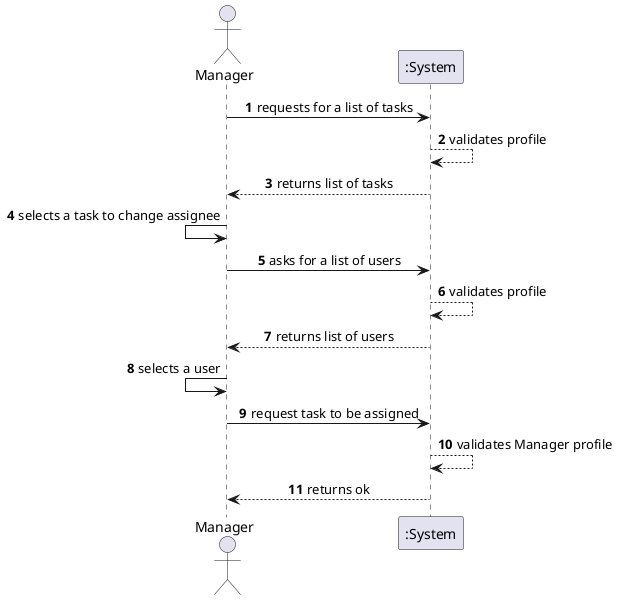 @startuml
skinparam SequenceMessageAlign center
autonumber
actor “Manager” as Manager
participant ":System" as System

Manager -> System: requests for a list of tasks
System --> System: validates profile
System --> Manager: returns list of tasks
Manager <- Manager: selects a task to change assignee
Manager -> System: asks for a list of users
System --> System: validates profile
System --> Manager: returns list of users
Manager <- Manager: selects a user
Manager -> System: request task to be assigned
System --> System: validates Manager profile
Manager <-- System: returns ok
@enduml
